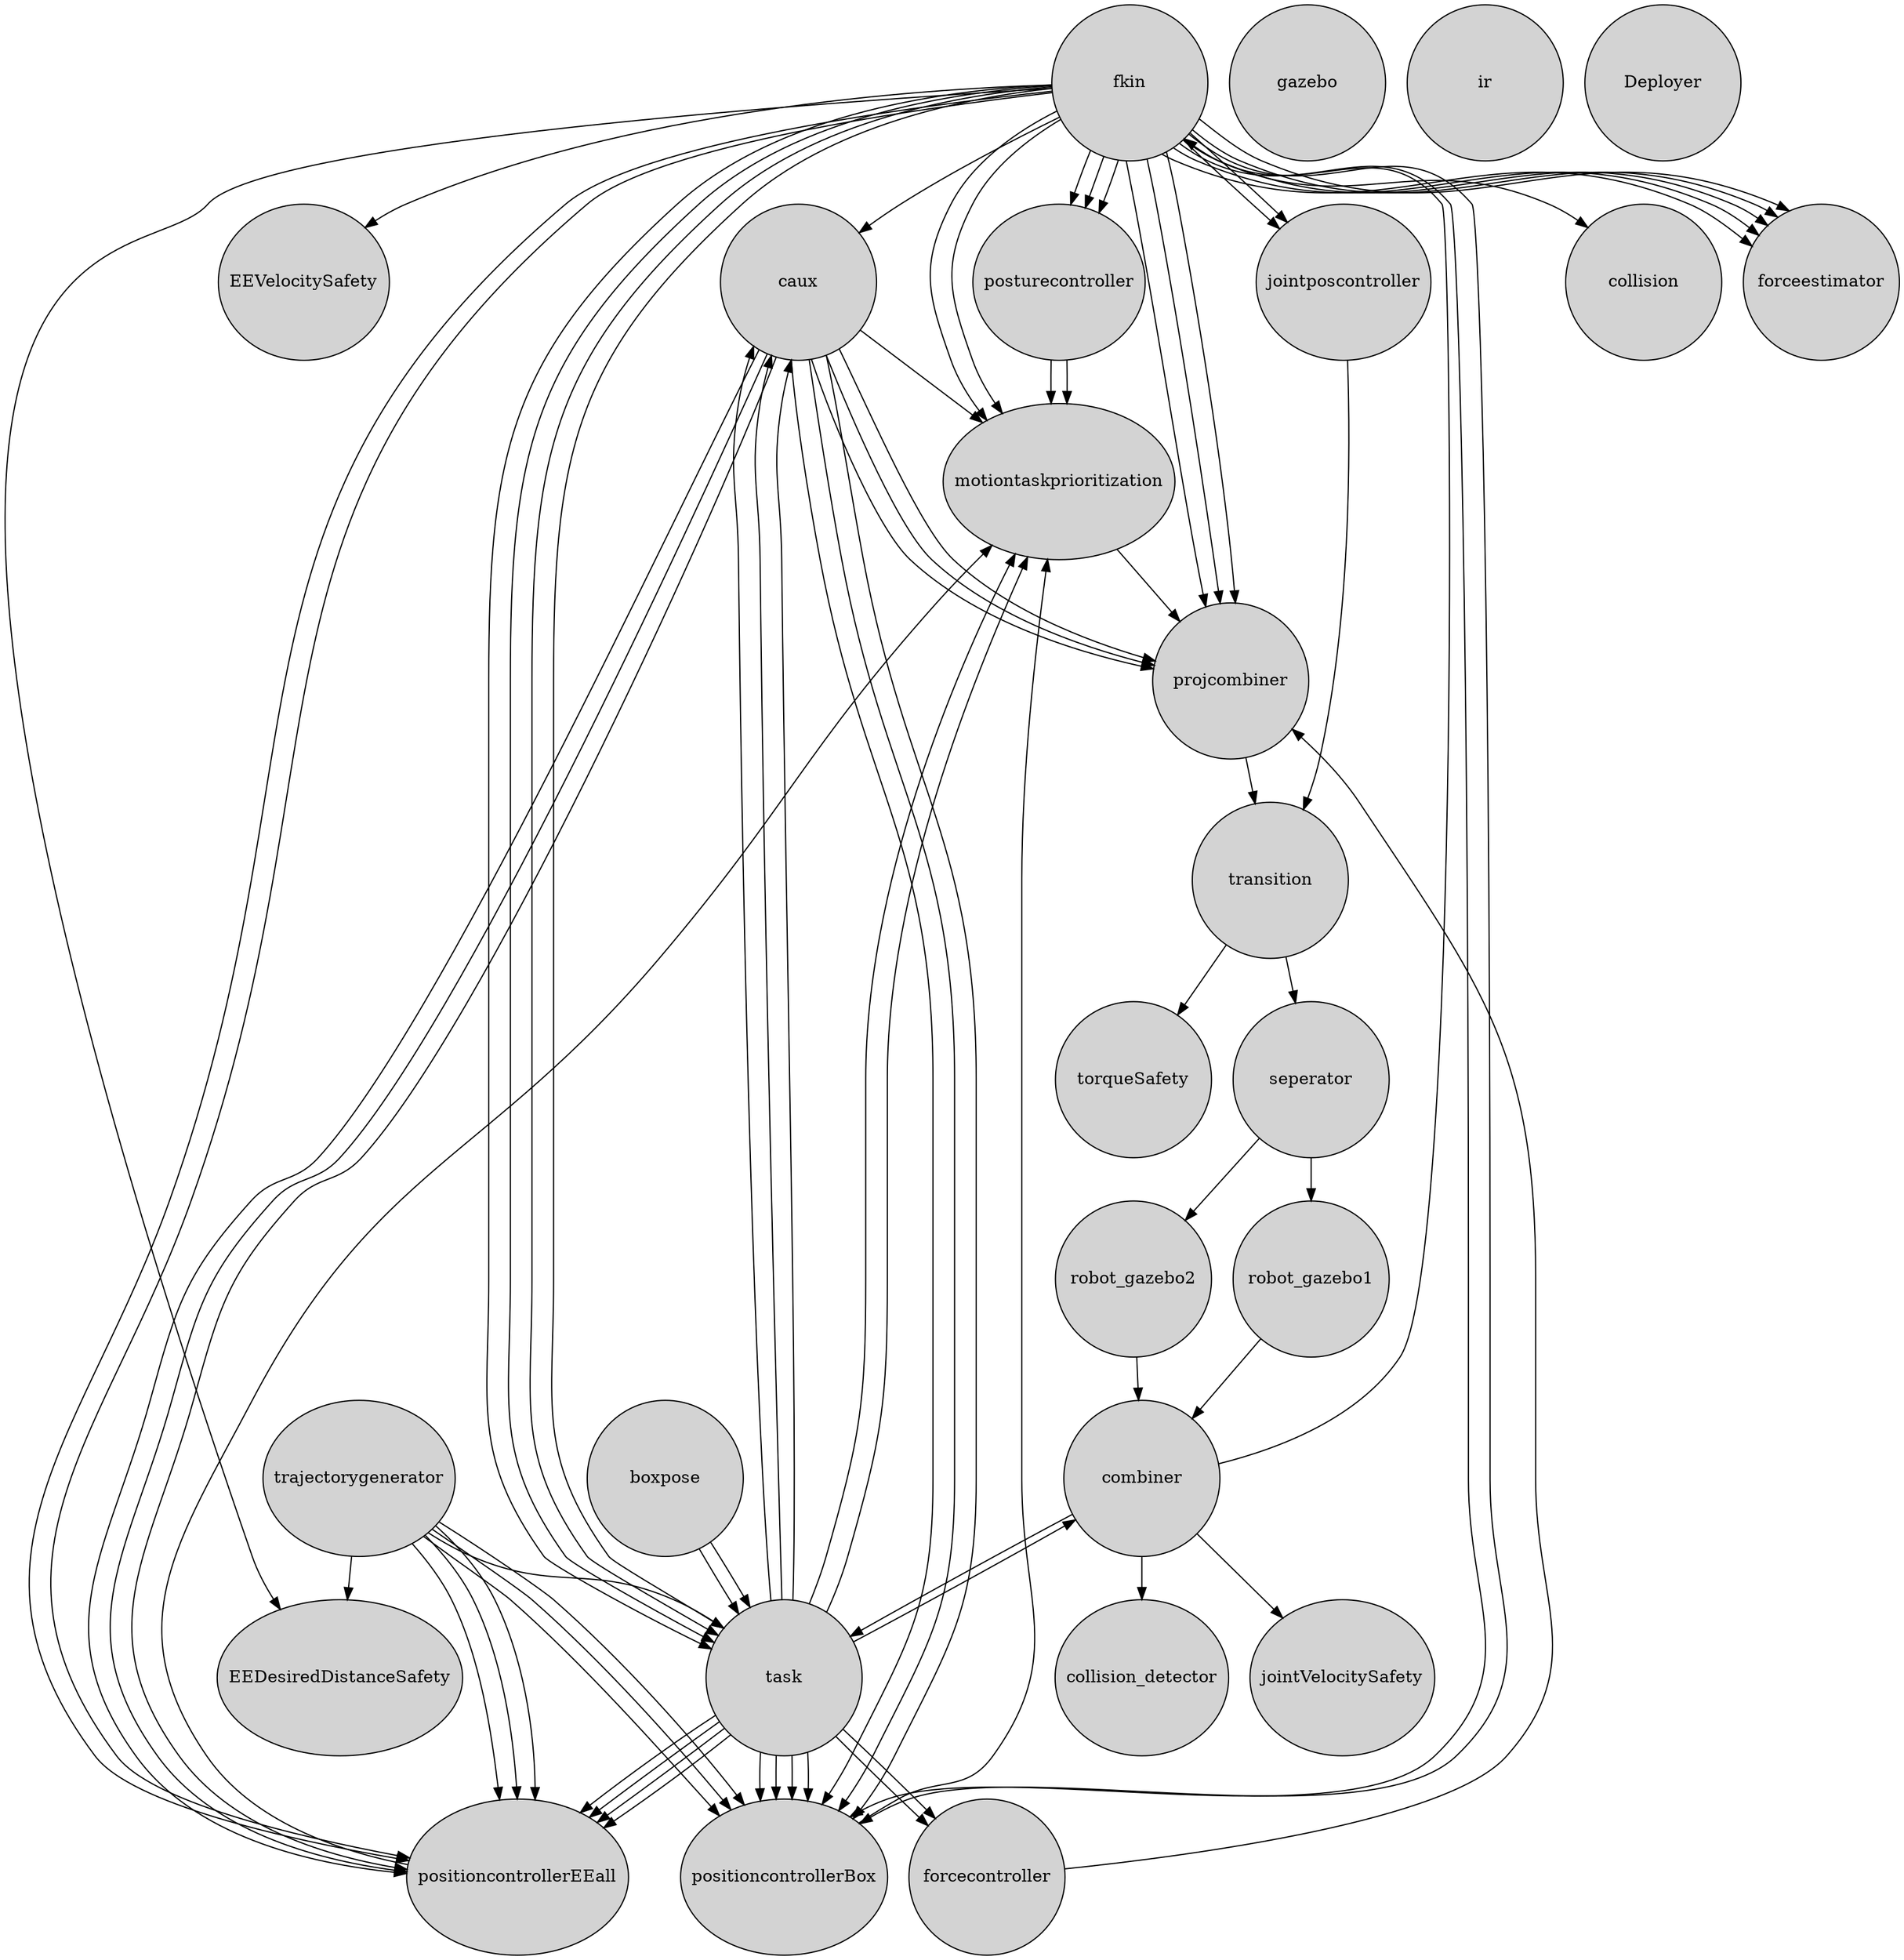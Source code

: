 digraph G { 
rankdir=TB; 
"EEDesiredDistanceSafety"[style=filled,width=1.8,height=1.8,];
"fkin"->"EEDesiredDistanceSafety"[ source="out_cartPos_port", target="in_EEDesiredDistanceSafety_port_0"];
"trajectorygenerator"->"EEDesiredDistanceSafety"[ source="out_desiredTaskSpacePosition_port", target="in_EEDesiredDistanceSafety_port_1"];
"EEVelocitySafety"[style=filled,width=1.8,height=1.8,];
"fkin"->"EEVelocitySafety"[ source="out_cartVel_port", target="in_EEVelocitySafety_port_0"];
"boxpose"[style=filled,width=1.8,height=1.8,];
"caux"[style=filled,width=1.8,height=1.8,];
"fkin"->"caux"[ source="out_inertia_port", target="in_inertia_port"];
"task"->"caux"[ source="out_jacobianCstr_port", target="in_jacobianCstr_port"];
"task"->"caux"[ source="out_jacobianDotCstr_port", target="in_jacobianDotCstr_port"];
"task"->"caux"[ source="out_incontactstateEE_port", target="in_activation_port"];
"collision"[style=filled,width=1.8,height=1.8,];
"fkin"->"collision"[ source="out_cartPos_port", target="in_collision_port_0"];
"collision_detector"[style=filled,width=1.8,height=1.8,];
"combiner"->"collision_detector"[ source="out_robotstatus_port", target="in_robotstatus_port"];
"combiner"[style=filled,width=1.8,height=1.8,];
"robot_gazebo1"->"combiner"[ source="full_arm_JointFeedback", target="in_robotstatus_port_0"];
"robot_gazebo2"->"combiner"[ source="full_arm_JointFeedback", target="in_robotstatus_port_1"];
"task"->"combiner"[ source="out_virtualJointFeedback_port", target="in_robotstatus_port_2"];
"fkin"[style=filled,width=1.8,height=1.8,];
"combiner"->"fkin"[ source="out_robotstatus_port", target="in_robotstatus_port"];
"forcecontroller"[style=filled,width=1.8,height=1.8,];
"task"->"forcecontroller"[ source="out_directionEE_port", target="in_direction_port"];
"task"->"forcecontroller"[ source="out_jacobianCstr_port", target="in_jacobian_port"];
"forceestimator"[style=filled,width=1.8,height=1.8,];
"fkin"->"forceestimator"[ source="out_robotstatus_port", target="in_robotstatus_port"];
"fkin"->"forceestimator"[ source="out_jacobian_port", target="in_jacobianCstr_port"];
"fkin"->"forceestimator"[ source="out_jacobianDot_port", target="in_jacobianDotCstr_port"];
"fkin"->"forceestimator"[ source="out_inertia_port", target="in_inertia_port"];
"fkin"->"forceestimator"[ source="out_coriolisAndGravity_port", target="in_h_port"];
"gazebo"[style=filled,width=1.8,height=1.8,];
"ir"[style=filled,width=1.8,height=1.8,];
"jointVelocitySafety"[style=filled,width=1.8,height=1.8,];
"combiner"->"jointVelocitySafety"[ source="out_robotstatus_port", target="in_jointVelocitySafety_port_0"];
"jointposcontroller"[style=filled,width=1.8,height=1.8,];
"fkin"->"jointposcontroller"[ source="out_robotstatus_port", target="in_robotstatus_port"];
"fkin"->"jointposcontroller"[ source="out_coriolisAndGravity_port", target="in_coriolisAndGravity_port"];
"motiontaskprioritization"[style=filled,width=1.8,height=1.8,];
"positioncontrollerBox"->"motiontaskprioritization"[ source="out_torques_port", target="in_torques0_port"];
"positioncontrollerEEall"->"motiontaskprioritization"[ source="out_torques_port", target="in_torques1_port"];
"posturecontroller"->"motiontaskprioritization"[ source="out_torques_port", target="in_torques2_port"];
"task"->"motiontaskprioritization"[ source="out_jacobianTaskBox_port", target="in_jacobian0_port"];
"task"->"motiontaskprioritization"[ source="out_jacobianTask_port", target="in_jacobian1_port"];
"posturecontroller"->"motiontaskprioritization"[ source="out_jacobian_port", target="in_jacobian2_port"];
"caux"->"motiontaskprioritization"[ source="out_MCstrInvP_port", target="in_weighting0_port"];
"fkin"->"motiontaskprioritization"[ source="out_inertiaInv_port", target="in_weighting1_port"];
"fkin"->"motiontaskprioritization"[ source="out_inertiaInv_port", target="in_weighting2_port"];
"positioncontrollerBox"[style=filled,width=1.8,height=1.8,];
"trajectorygenerator"->"positioncontrollerBox"[ source="out_desiredTaskSpaceBoxPosition_port", target="in_desiredTaskSpacePosition_port"];
"trajectorygenerator"->"positioncontrollerBox"[ source="out_desiredTaskSpaceBoxVelocity_port", target="in_desiredTaskSpaceVelocity_port"];
"trajectorygenerator"->"positioncontrollerBox"[ source="out_desiredTaskSpaceBoxAcceleration_port", target="in_desiredTaskSpaceAcceleration_port"];
"task"->"positioncontrollerBox"[ source="out_cartPosTaskBox_port", target="in_currentTaskSpacePosition_port"];
"task"->"positioncontrollerBox"[ source="out_cartVelTaskBox_port", target="in_currentTaskSpaceVelocity_port"];
"fkin"->"positioncontrollerBox"[ source="out_robotstatus_port", target="in_robotstatus_port"];
"task"->"positioncontrollerBox"[ source="out_jacobianTaskBox_port", target="in_jacobian_port"];
"task"->"positioncontrollerBox"[ source="out_jacobianDotTaskBox_port", target="in_jacobianDot_port"];
"fkin"->"positioncontrollerBox"[ source="out_coriolisAndGravity_port", target="in_h_port"];
"caux"->"positioncontrollerBox"[ source="out_MCstrInv_port", target="in_inertiaInv_port"];
"caux"->"positioncontrollerBox"[ source="out_P_port", target="in_projection_port"];
"caux"->"positioncontrollerBox"[ source="out_Pdot_port", target="in_projectionDot_port"];
"positioncontrollerEEall"[style=filled,width=1.8,height=1.8,];
"trajectorygenerator"->"positioncontrollerEEall"[ source="out_desiredTaskSpacePosition_port", target="in_desiredTaskSpacePosition_port"];
"trajectorygenerator"->"positioncontrollerEEall"[ source="out_desiredTaskSpaceVelocity_port", target="in_desiredTaskSpaceVelocity_port"];
"trajectorygenerator"->"positioncontrollerEEall"[ source="out_desiredTaskSpaceAcceleration_port", target="in_desiredTaskSpaceAcceleration_port"];
"task"->"positioncontrollerEEall"[ source="out_cartPosTask_port", target="in_currentTaskSpacePosition_port"];
"task"->"positioncontrollerEEall"[ source="out_cartVelTask_port", target="in_currentTaskSpaceVelocity_port"];
"fkin"->"positioncontrollerEEall"[ source="out_robotstatus_port", target="in_robotstatus_port"];
"task"->"positioncontrollerEEall"[ source="out_jacobianTask_port", target="in_jacobian_port"];
"task"->"positioncontrollerEEall"[ source="out_jacobianDotTask_port", target="in_jacobianDot_port"];
"fkin"->"positioncontrollerEEall"[ source="out_coriolisAndGravity_port", target="in_h_port"];
"caux"->"positioncontrollerEEall"[ source="out_MCstrInv_port", target="in_inertiaInv_port"];
"caux"->"positioncontrollerEEall"[ source="out_P_port", target="in_projection_port"];
"caux"->"positioncontrollerEEall"[ source="out_Pdot_port", target="in_projectionDot_port"];
"posturecontroller"[style=filled,width=1.8,height=1.8,];
"fkin"->"posturecontroller"[ source="out_robotstatus_port", target="in_robotstatus_port"];
"fkin"->"posturecontroller"[ source="out_inertia_port", target="in_weighting_port"];
"fkin"->"posturecontroller"[ source="out_coriolisAndGravity_port", target="in_coriolisAndGravity_port"];
"projcombiner"[style=filled,width=1.8,height=1.8,];
"fkin"->"projcombiner"[ source="out_robotstatus_port", target="in_robotstatus_port"];
"caux"->"projcombiner"[ source="out_P_port", target="in_projection_port"];
"fkin"->"projcombiner"[ source="out_inertia_port", target="in_inertia_port"];
"caux"->"projcombiner"[ source="out_MCstr_port", target="in_inertia_c_port"];
"fkin"->"projcombiner"[ source="out_coriolisAndGravity_port", target="in_h_port"];
"caux"->"projcombiner"[ source="out_Pdot_port", target="in_Pdot_port"];
"motiontaskprioritization"->"projcombiner"[ source="out_torques_port", target="in_torquesTask_port"];
"forcecontroller"->"projcombiner"[ source="out_torques_port", target="in_torquesCstr_port"];
"robot_gazebo1"[style=filled,width=1.8,height=1.8,];
"seperator"->"robot_gazebo1"[ source="out_torques_port_0", target="full_arm_JointTorqueCtrl"];
"robot_gazebo2"[style=filled,width=1.8,height=1.8,];
"seperator"->"robot_gazebo2"[ source="out_torques_port_1", target="full_arm_JointTorqueCtrl"];
"seperator"[style=filled,width=1.8,height=1.8,];
"transition"->"seperator"[ source="out_torques_port", target="in_torques_port"];
"task"[style=filled,width=1.8,height=1.8,];
"boxpose"->"task"[ source="out_pose_port", target="in_cartPosBox_port"];
"boxpose"->"task"[ source="out_twist_port", target="in_cartVelBox_port"];
"combiner"->"task"[ source="out_robotstatus_port", target="in_robotstatus_port"];
"fkin"->"task"[ source="out_jacobian_port", target="in_jacobian_port"];
"fkin"->"task"[ source="out_jacobianDot_port", target="in_jacobianDot_port"];
"fkin"->"task"[ source="out_cartPos_port", target="in_cartPos_port"];
"fkin"->"task"[ source="out_cartVel_port", target="in_cartVel_port"];
"trajectorygenerator"->"task"[ source="out_incontactstate_port", target="in_incontactstate_port"];
"torqueSafety"[style=filled,width=1.8,height=1.8,];
"transition"->"torqueSafety"[ source="out_torques_port", target="in_torqueSafety_port_0"];
"trajectorygenerator"[style=filled,width=1.8,height=1.8,];
"transition"[style=filled,width=1.8,height=1.8,];
"jointposcontroller"->"transition"[ source="out_torques_port", target="in_torquesA_port"];
"projcombiner"->"transition"[ source="out_torques_port", target="in_torquesB_port"];
"Deployer"[style=filled,width=1.8,height=1.8,];
}
